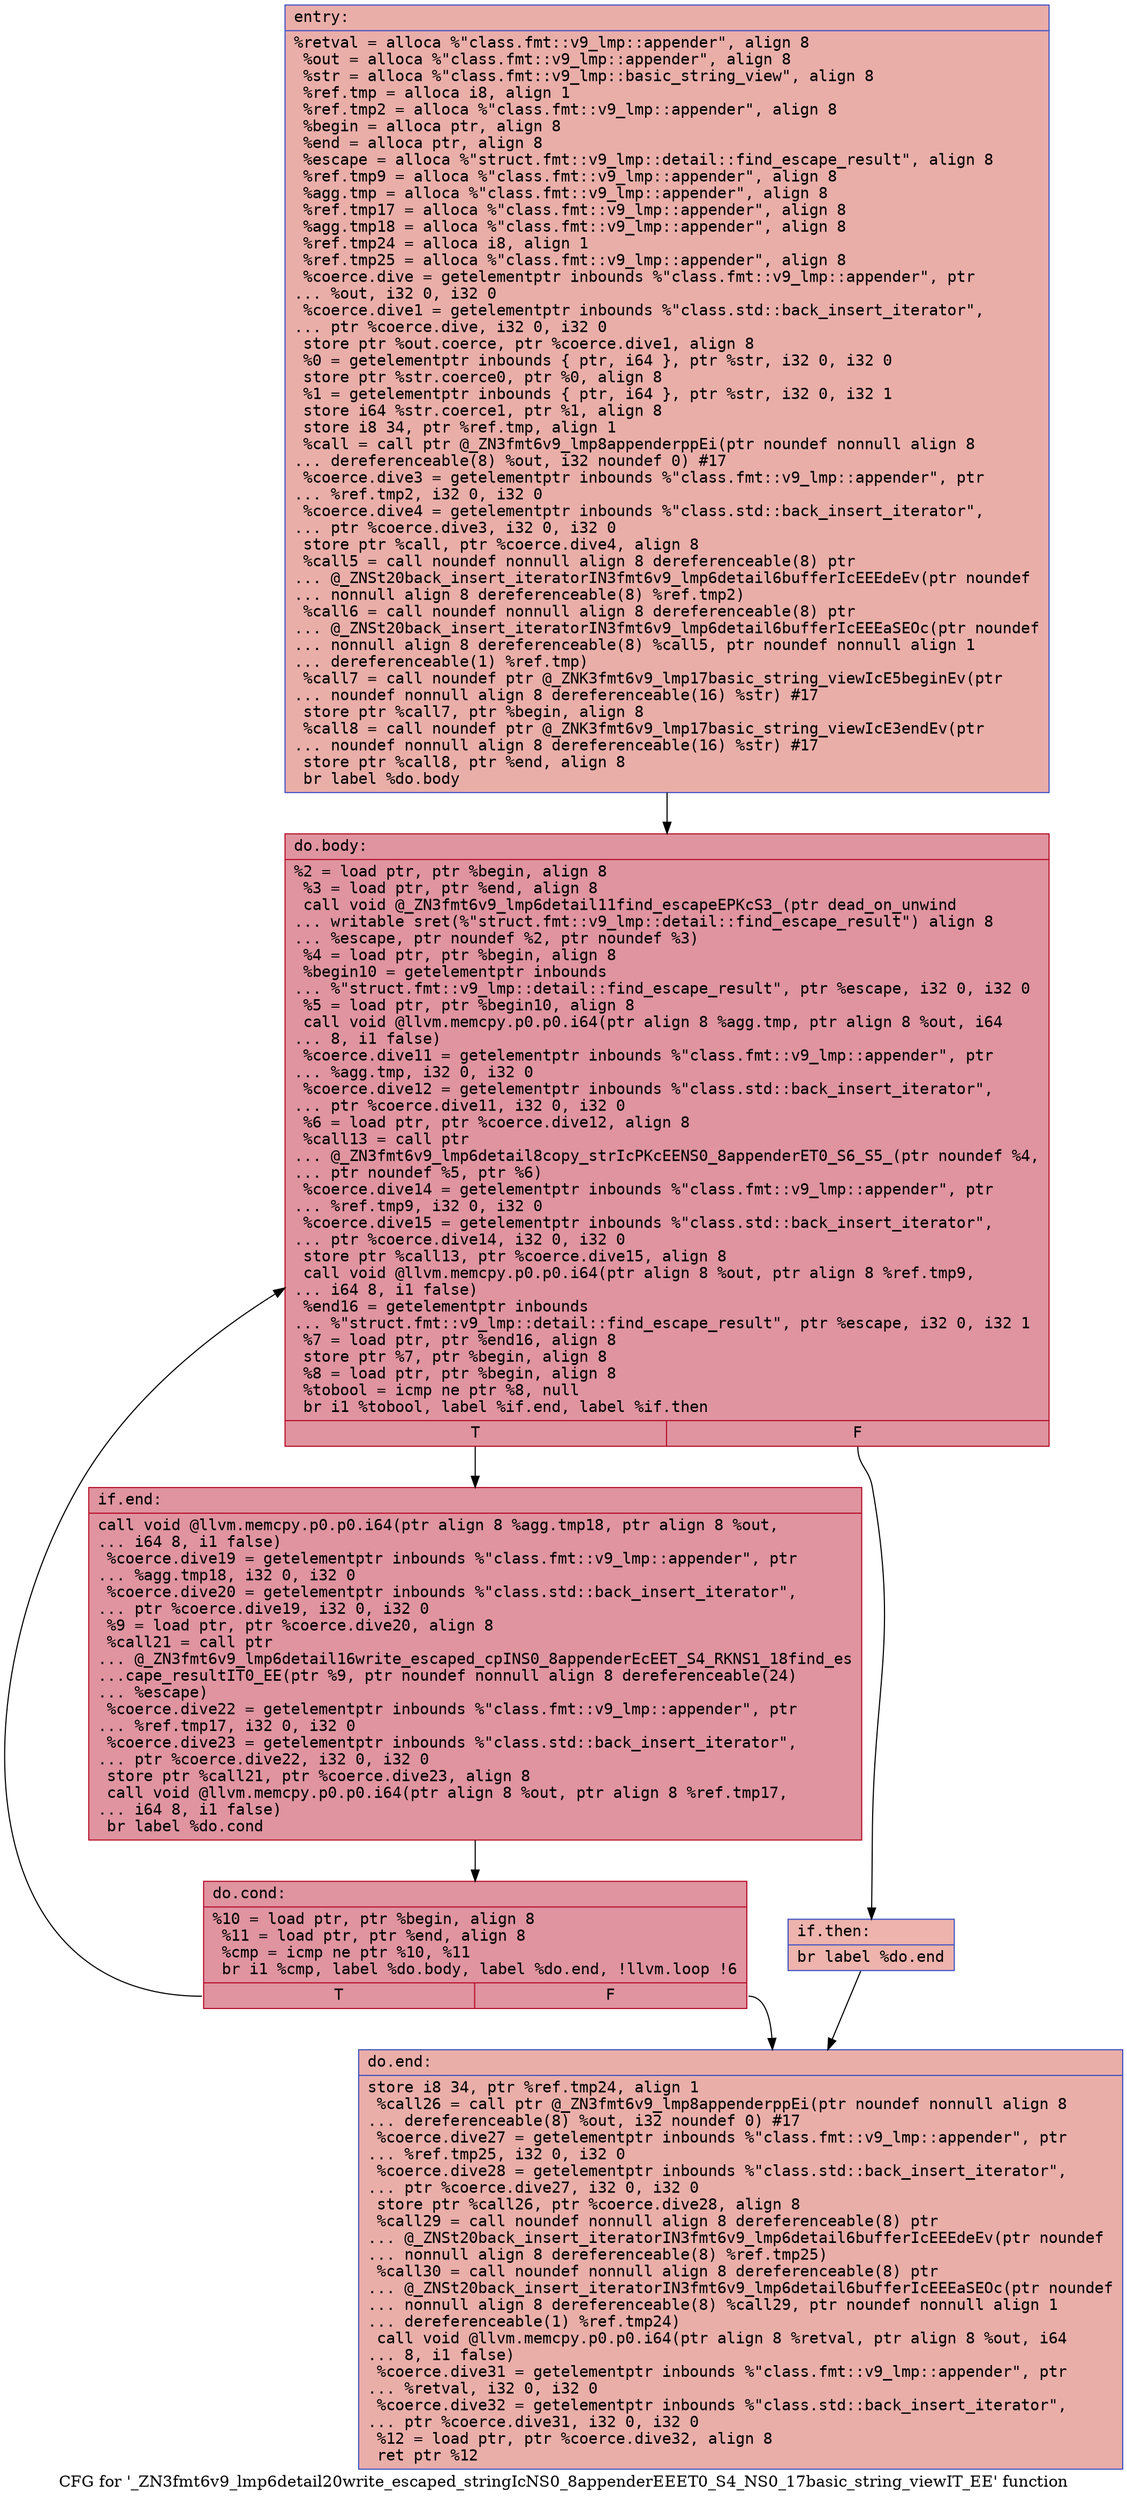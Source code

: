 digraph "CFG for '_ZN3fmt6v9_lmp6detail20write_escaped_stringIcNS0_8appenderEEET0_S4_NS0_17basic_string_viewIT_EE' function" {
	label="CFG for '_ZN3fmt6v9_lmp6detail20write_escaped_stringIcNS0_8appenderEEET0_S4_NS0_17basic_string_viewIT_EE' function";

	Node0x55fec3700a00 [shape=record,color="#3d50c3ff", style=filled, fillcolor="#d0473d70" fontname="Courier",label="{entry:\l|  %retval = alloca %\"class.fmt::v9_lmp::appender\", align 8\l  %out = alloca %\"class.fmt::v9_lmp::appender\", align 8\l  %str = alloca %\"class.fmt::v9_lmp::basic_string_view\", align 8\l  %ref.tmp = alloca i8, align 1\l  %ref.tmp2 = alloca %\"class.fmt::v9_lmp::appender\", align 8\l  %begin = alloca ptr, align 8\l  %end = alloca ptr, align 8\l  %escape = alloca %\"struct.fmt::v9_lmp::detail::find_escape_result\", align 8\l  %ref.tmp9 = alloca %\"class.fmt::v9_lmp::appender\", align 8\l  %agg.tmp = alloca %\"class.fmt::v9_lmp::appender\", align 8\l  %ref.tmp17 = alloca %\"class.fmt::v9_lmp::appender\", align 8\l  %agg.tmp18 = alloca %\"class.fmt::v9_lmp::appender\", align 8\l  %ref.tmp24 = alloca i8, align 1\l  %ref.tmp25 = alloca %\"class.fmt::v9_lmp::appender\", align 8\l  %coerce.dive = getelementptr inbounds %\"class.fmt::v9_lmp::appender\", ptr\l... %out, i32 0, i32 0\l  %coerce.dive1 = getelementptr inbounds %\"class.std::back_insert_iterator\",\l... ptr %coerce.dive, i32 0, i32 0\l  store ptr %out.coerce, ptr %coerce.dive1, align 8\l  %0 = getelementptr inbounds \{ ptr, i64 \}, ptr %str, i32 0, i32 0\l  store ptr %str.coerce0, ptr %0, align 8\l  %1 = getelementptr inbounds \{ ptr, i64 \}, ptr %str, i32 0, i32 1\l  store i64 %str.coerce1, ptr %1, align 8\l  store i8 34, ptr %ref.tmp, align 1\l  %call = call ptr @_ZN3fmt6v9_lmp8appenderppEi(ptr noundef nonnull align 8\l... dereferenceable(8) %out, i32 noundef 0) #17\l  %coerce.dive3 = getelementptr inbounds %\"class.fmt::v9_lmp::appender\", ptr\l... %ref.tmp2, i32 0, i32 0\l  %coerce.dive4 = getelementptr inbounds %\"class.std::back_insert_iterator\",\l... ptr %coerce.dive3, i32 0, i32 0\l  store ptr %call, ptr %coerce.dive4, align 8\l  %call5 = call noundef nonnull align 8 dereferenceable(8) ptr\l... @_ZNSt20back_insert_iteratorIN3fmt6v9_lmp6detail6bufferIcEEEdeEv(ptr noundef\l... nonnull align 8 dereferenceable(8) %ref.tmp2)\l  %call6 = call noundef nonnull align 8 dereferenceable(8) ptr\l... @_ZNSt20back_insert_iteratorIN3fmt6v9_lmp6detail6bufferIcEEEaSEOc(ptr noundef\l... nonnull align 8 dereferenceable(8) %call5, ptr noundef nonnull align 1\l... dereferenceable(1) %ref.tmp)\l  %call7 = call noundef ptr @_ZNK3fmt6v9_lmp17basic_string_viewIcE5beginEv(ptr\l... noundef nonnull align 8 dereferenceable(16) %str) #17\l  store ptr %call7, ptr %begin, align 8\l  %call8 = call noundef ptr @_ZNK3fmt6v9_lmp17basic_string_viewIcE3endEv(ptr\l... noundef nonnull align 8 dereferenceable(16) %str) #17\l  store ptr %call8, ptr %end, align 8\l  br label %do.body\l}"];
	Node0x55fec3700a00 -> Node0x55fec3702550[tooltip="entry -> do.body\nProbability 100.00%" ];
	Node0x55fec3702550 [shape=record,color="#b70d28ff", style=filled, fillcolor="#b70d2870" fontname="Courier",label="{do.body:\l|  %2 = load ptr, ptr %begin, align 8\l  %3 = load ptr, ptr %end, align 8\l  call void @_ZN3fmt6v9_lmp6detail11find_escapeEPKcS3_(ptr dead_on_unwind\l... writable sret(%\"struct.fmt::v9_lmp::detail::find_escape_result\") align 8\l... %escape, ptr noundef %2, ptr noundef %3)\l  %4 = load ptr, ptr %begin, align 8\l  %begin10 = getelementptr inbounds\l... %\"struct.fmt::v9_lmp::detail::find_escape_result\", ptr %escape, i32 0, i32 0\l  %5 = load ptr, ptr %begin10, align 8\l  call void @llvm.memcpy.p0.p0.i64(ptr align 8 %agg.tmp, ptr align 8 %out, i64\l... 8, i1 false)\l  %coerce.dive11 = getelementptr inbounds %\"class.fmt::v9_lmp::appender\", ptr\l... %agg.tmp, i32 0, i32 0\l  %coerce.dive12 = getelementptr inbounds %\"class.std::back_insert_iterator\",\l... ptr %coerce.dive11, i32 0, i32 0\l  %6 = load ptr, ptr %coerce.dive12, align 8\l  %call13 = call ptr\l... @_ZN3fmt6v9_lmp6detail8copy_strIcPKcEENS0_8appenderET0_S6_S5_(ptr noundef %4,\l... ptr noundef %5, ptr %6)\l  %coerce.dive14 = getelementptr inbounds %\"class.fmt::v9_lmp::appender\", ptr\l... %ref.tmp9, i32 0, i32 0\l  %coerce.dive15 = getelementptr inbounds %\"class.std::back_insert_iterator\",\l... ptr %coerce.dive14, i32 0, i32 0\l  store ptr %call13, ptr %coerce.dive15, align 8\l  call void @llvm.memcpy.p0.p0.i64(ptr align 8 %out, ptr align 8 %ref.tmp9,\l... i64 8, i1 false)\l  %end16 = getelementptr inbounds\l... %\"struct.fmt::v9_lmp::detail::find_escape_result\", ptr %escape, i32 0, i32 1\l  %7 = load ptr, ptr %end16, align 8\l  store ptr %7, ptr %begin, align 8\l  %8 = load ptr, ptr %begin, align 8\l  %tobool = icmp ne ptr %8, null\l  br i1 %tobool, label %if.end, label %if.then\l|{<s0>T|<s1>F}}"];
	Node0x55fec3702550:s0 -> Node0x55fec37034c0[tooltip="do.body -> if.end\nProbability 96.88%" ];
	Node0x55fec3702550:s1 -> Node0x55fec3703530[tooltip="do.body -> if.then\nProbability 3.12%" ];
	Node0x55fec3703530 [shape=record,color="#3d50c3ff", style=filled, fillcolor="#d6524470" fontname="Courier",label="{if.then:\l|  br label %do.end\l}"];
	Node0x55fec3703530 -> Node0x55fec3703650[tooltip="if.then -> do.end\nProbability 100.00%" ];
	Node0x55fec37034c0 [shape=record,color="#b70d28ff", style=filled, fillcolor="#b70d2870" fontname="Courier",label="{if.end:\l|  call void @llvm.memcpy.p0.p0.i64(ptr align 8 %agg.tmp18, ptr align 8 %out,\l... i64 8, i1 false)\l  %coerce.dive19 = getelementptr inbounds %\"class.fmt::v9_lmp::appender\", ptr\l... %agg.tmp18, i32 0, i32 0\l  %coerce.dive20 = getelementptr inbounds %\"class.std::back_insert_iterator\",\l... ptr %coerce.dive19, i32 0, i32 0\l  %9 = load ptr, ptr %coerce.dive20, align 8\l  %call21 = call ptr\l... @_ZN3fmt6v9_lmp6detail16write_escaped_cpINS0_8appenderEcEET_S4_RKNS1_18find_es\l...cape_resultIT0_EE(ptr %9, ptr noundef nonnull align 8 dereferenceable(24)\l... %escape)\l  %coerce.dive22 = getelementptr inbounds %\"class.fmt::v9_lmp::appender\", ptr\l... %ref.tmp17, i32 0, i32 0\l  %coerce.dive23 = getelementptr inbounds %\"class.std::back_insert_iterator\",\l... ptr %coerce.dive22, i32 0, i32 0\l  store ptr %call21, ptr %coerce.dive23, align 8\l  call void @llvm.memcpy.p0.p0.i64(ptr align 8 %out, ptr align 8 %ref.tmp17,\l... i64 8, i1 false)\l  br label %do.cond\l}"];
	Node0x55fec37034c0 -> Node0x55fec3704020[tooltip="if.end -> do.cond\nProbability 100.00%" ];
	Node0x55fec3704020 [shape=record,color="#b70d28ff", style=filled, fillcolor="#b70d2870" fontname="Courier",label="{do.cond:\l|  %10 = load ptr, ptr %begin, align 8\l  %11 = load ptr, ptr %end, align 8\l  %cmp = icmp ne ptr %10, %11\l  br i1 %cmp, label %do.body, label %do.end, !llvm.loop !6\l|{<s0>T|<s1>F}}"];
	Node0x55fec3704020:s0 -> Node0x55fec3702550[tooltip="do.cond -> do.body\nProbability 96.88%" ];
	Node0x55fec3704020:s1 -> Node0x55fec3703650[tooltip="do.cond -> do.end\nProbability 3.12%" ];
	Node0x55fec3703650 [shape=record,color="#3d50c3ff", style=filled, fillcolor="#d0473d70" fontname="Courier",label="{do.end:\l|  store i8 34, ptr %ref.tmp24, align 1\l  %call26 = call ptr @_ZN3fmt6v9_lmp8appenderppEi(ptr noundef nonnull align 8\l... dereferenceable(8) %out, i32 noundef 0) #17\l  %coerce.dive27 = getelementptr inbounds %\"class.fmt::v9_lmp::appender\", ptr\l... %ref.tmp25, i32 0, i32 0\l  %coerce.dive28 = getelementptr inbounds %\"class.std::back_insert_iterator\",\l... ptr %coerce.dive27, i32 0, i32 0\l  store ptr %call26, ptr %coerce.dive28, align 8\l  %call29 = call noundef nonnull align 8 dereferenceable(8) ptr\l... @_ZNSt20back_insert_iteratorIN3fmt6v9_lmp6detail6bufferIcEEEdeEv(ptr noundef\l... nonnull align 8 dereferenceable(8) %ref.tmp25)\l  %call30 = call noundef nonnull align 8 dereferenceable(8) ptr\l... @_ZNSt20back_insert_iteratorIN3fmt6v9_lmp6detail6bufferIcEEEaSEOc(ptr noundef\l... nonnull align 8 dereferenceable(8) %call29, ptr noundef nonnull align 1\l... dereferenceable(1) %ref.tmp24)\l  call void @llvm.memcpy.p0.p0.i64(ptr align 8 %retval, ptr align 8 %out, i64\l... 8, i1 false)\l  %coerce.dive31 = getelementptr inbounds %\"class.fmt::v9_lmp::appender\", ptr\l... %retval, i32 0, i32 0\l  %coerce.dive32 = getelementptr inbounds %\"class.std::back_insert_iterator\",\l... ptr %coerce.dive31, i32 0, i32 0\l  %12 = load ptr, ptr %coerce.dive32, align 8\l  ret ptr %12\l}"];
}
